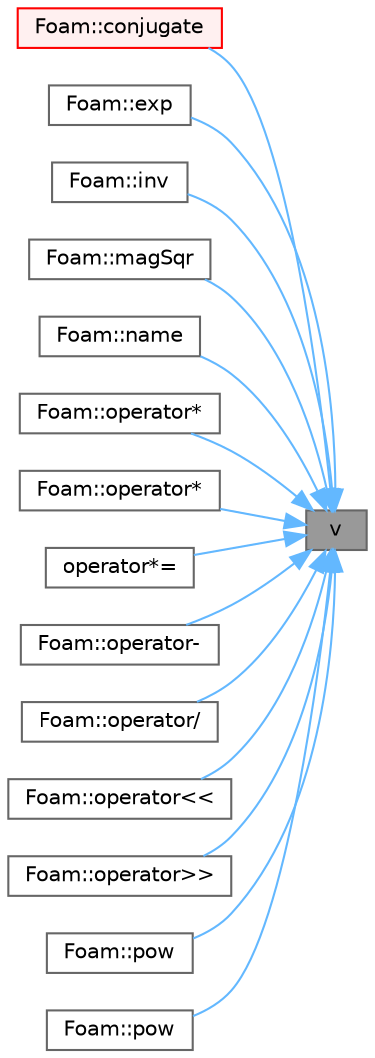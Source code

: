 digraph "v"
{
 // LATEX_PDF_SIZE
  bgcolor="transparent";
  edge [fontname=Helvetica,fontsize=10,labelfontname=Helvetica,labelfontsize=10];
  node [fontname=Helvetica,fontsize=10,shape=box,height=0.2,width=0.4];
  rankdir="RL";
  Node1 [id="Node000001",label="v",height=0.2,width=0.4,color="gray40", fillcolor="grey60", style="filled", fontcolor="black",tooltip=" "];
  Node1 -> Node2 [id="edge1_Node000001_Node000002",dir="back",color="steelblue1",style="solid",tooltip=" "];
  Node2 [id="Node000002",label="Foam::conjugate",height=0.2,width=0.4,color="red", fillcolor="#FFF0F0", style="filled",URL="$namespaceFoam.html#ad09d60e9d059b4444d1c703dd7f19ea5",tooltip=" "];
  Node1 -> Node11 [id="edge2_Node000001_Node000011",dir="back",color="steelblue1",style="solid",tooltip=" "];
  Node11 [id="Node000011",label="Foam::exp",height=0.2,width=0.4,color="grey40", fillcolor="white", style="filled",URL="$namespaceFoam.html#a733c206623204e615acf6b84cd41b911",tooltip=" "];
  Node1 -> Node12 [id="edge3_Node000001_Node000012",dir="back",color="steelblue1",style="solid",tooltip=" "];
  Node12 [id="Node000012",label="Foam::inv",height=0.2,width=0.4,color="grey40", fillcolor="white", style="filled",URL="$namespaceFoam.html#a0309a86559573a27aeb5a706f9fe7b02",tooltip=" "];
  Node1 -> Node13 [id="edge4_Node000001_Node000013",dir="back",color="steelblue1",style="solid",tooltip=" "];
  Node13 [id="Node000013",label="Foam::magSqr",height=0.2,width=0.4,color="grey40", fillcolor="white", style="filled",URL="$namespaceFoam.html#a79fff2d5f6b6ad747d1e857a91871714",tooltip=" "];
  Node1 -> Node14 [id="edge5_Node000001_Node000014",dir="back",color="steelblue1",style="solid",tooltip=" "];
  Node14 [id="Node000014",label="Foam::name",height=0.2,width=0.4,color="grey40", fillcolor="white", style="filled",URL="$namespaceFoam.html#afd22cfe33432dd8bcea9fe0ddf2a1c7d",tooltip=" "];
  Node1 -> Node15 [id="edge6_Node000001_Node000015",dir="back",color="steelblue1",style="solid",tooltip=" "];
  Node15 [id="Node000015",label="Foam::operator*",height=0.2,width=0.4,color="grey40", fillcolor="white", style="filled",URL="$namespaceFoam.html#a96c1afbc4c01a136185c81a52b33feb6",tooltip=" "];
  Node1 -> Node16 [id="edge7_Node000001_Node000016",dir="back",color="steelblue1",style="solid",tooltip=" "];
  Node16 [id="Node000016",label="Foam::operator*",height=0.2,width=0.4,color="grey40", fillcolor="white", style="filled",URL="$namespaceFoam.html#a00bfff0ba141d2ec2709780584530942",tooltip=" "];
  Node1 -> Node17 [id="edge8_Node000001_Node000017",dir="back",color="steelblue1",style="solid",tooltip=" "];
  Node17 [id="Node000017",label="operator*=",height=0.2,width=0.4,color="grey40", fillcolor="white", style="filled",URL="$classFoam_1_1quaternion.html#a77a9013848926dc7a0b85d723b0e347a",tooltip=" "];
  Node1 -> Node18 [id="edge9_Node000001_Node000018",dir="back",color="steelblue1",style="solid",tooltip=" "];
  Node18 [id="Node000018",label="Foam::operator-",height=0.2,width=0.4,color="grey40", fillcolor="white", style="filled",URL="$namespaceFoam.html#a94fd88bca6e309854ca0ed64fd00e704",tooltip=" "];
  Node1 -> Node19 [id="edge10_Node000001_Node000019",dir="back",color="steelblue1",style="solid",tooltip=" "];
  Node19 [id="Node000019",label="Foam::operator/",height=0.2,width=0.4,color="grey40", fillcolor="white", style="filled",URL="$namespaceFoam.html#a0932249ae3d87d3601be0b57a117bfff",tooltip=" "];
  Node1 -> Node20 [id="edge11_Node000001_Node000020",dir="back",color="steelblue1",style="solid",tooltip=" "];
  Node20 [id="Node000020",label="Foam::operator\<\<",height=0.2,width=0.4,color="grey40", fillcolor="white", style="filled",URL="$namespaceFoam.html#afb05e957f93720bc08693790b7b37592",tooltip=" "];
  Node1 -> Node21 [id="edge12_Node000001_Node000021",dir="back",color="steelblue1",style="solid",tooltip=" "];
  Node21 [id="Node000021",label="Foam::operator\>\>",height=0.2,width=0.4,color="grey40", fillcolor="white", style="filled",URL="$namespaceFoam.html#a765b75bf86246b806a4ba4c24fa8a217",tooltip=" "];
  Node1 -> Node22 [id="edge13_Node000001_Node000022",dir="back",color="steelblue1",style="solid",tooltip=" "];
  Node22 [id="Node000022",label="Foam::pow",height=0.2,width=0.4,color="grey40", fillcolor="white", style="filled",URL="$namespaceFoam.html#ad204fcf4c745d7611215c46831dc9aad",tooltip=" "];
  Node1 -> Node23 [id="edge14_Node000001_Node000023",dir="back",color="steelblue1",style="solid",tooltip=" "];
  Node23 [id="Node000023",label="Foam::pow",height=0.2,width=0.4,color="grey40", fillcolor="white", style="filled",URL="$namespaceFoam.html#aa318951b667103906605726b6804e363",tooltip=" "];
}

